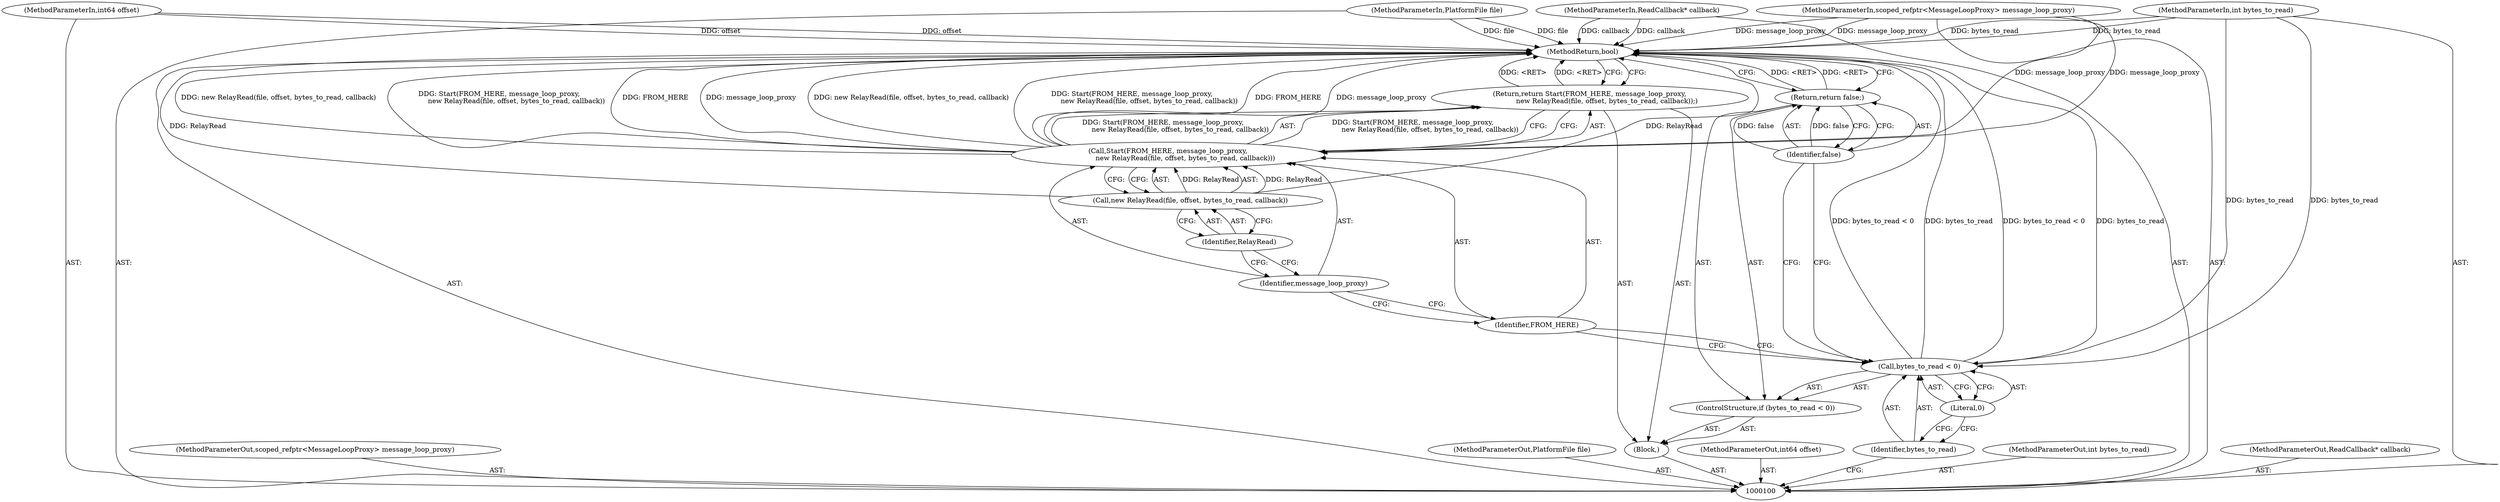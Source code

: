 digraph "1_Chrome_4c19b042ea31bd393d2265656f94339d1c3d82ff" {
"1000119" [label="(MethodReturn,bool)"];
"1000117" [label="(Call,new RelayRead(file, offset, bytes_to_read, callback))"];
"1000118" [label="(Identifier,RelayRead)"];
"1000101" [label="(MethodParameterIn,scoped_refptr<MessageLoopProxy> message_loop_proxy)"];
"1000144" [label="(MethodParameterOut,scoped_refptr<MessageLoopProxy> message_loop_proxy)"];
"1000102" [label="(MethodParameterIn,PlatformFile file)"];
"1000145" [label="(MethodParameterOut,PlatformFile file)"];
"1000103" [label="(MethodParameterIn,int64 offset)"];
"1000146" [label="(MethodParameterOut,int64 offset)"];
"1000104" [label="(MethodParameterIn,int bytes_to_read)"];
"1000147" [label="(MethodParameterOut,int bytes_to_read)"];
"1000106" [label="(Block,)"];
"1000105" [label="(MethodParameterIn,ReadCallback* callback)"];
"1000148" [label="(MethodParameterOut,ReadCallback* callback)"];
"1000107" [label="(ControlStructure,if (bytes_to_read < 0))"];
"1000110" [label="(Literal,0)"];
"1000108" [label="(Call,bytes_to_read < 0)"];
"1000109" [label="(Identifier,bytes_to_read)"];
"1000112" [label="(Identifier,false)"];
"1000111" [label="(Return,return false;)"];
"1000114" [label="(Call,Start(FROM_HERE, message_loop_proxy,\n                new RelayRead(file, offset, bytes_to_read, callback)))"];
"1000115" [label="(Identifier,FROM_HERE)"];
"1000116" [label="(Identifier,message_loop_proxy)"];
"1000113" [label="(Return,return Start(FROM_HERE, message_loop_proxy,\n                new RelayRead(file, offset, bytes_to_read, callback));)"];
"1000119" -> "1000100"  [label="AST: "];
"1000119" -> "1000111"  [label="CFG: "];
"1000119" -> "1000113"  [label="CFG: "];
"1000111" -> "1000119"  [label="DDG: <RET>"];
"1000114" -> "1000119"  [label="DDG: new RelayRead(file, offset, bytes_to_read, callback)"];
"1000114" -> "1000119"  [label="DDG: Start(FROM_HERE, message_loop_proxy,\n                new RelayRead(file, offset, bytes_to_read, callback))"];
"1000114" -> "1000119"  [label="DDG: FROM_HERE"];
"1000114" -> "1000119"  [label="DDG: message_loop_proxy"];
"1000108" -> "1000119"  [label="DDG: bytes_to_read < 0"];
"1000108" -> "1000119"  [label="DDG: bytes_to_read"];
"1000104" -> "1000119"  [label="DDG: bytes_to_read"];
"1000105" -> "1000119"  [label="DDG: callback"];
"1000103" -> "1000119"  [label="DDG: offset"];
"1000117" -> "1000119"  [label="DDG: RelayRead"];
"1000102" -> "1000119"  [label="DDG: file"];
"1000101" -> "1000119"  [label="DDG: message_loop_proxy"];
"1000113" -> "1000119"  [label="DDG: <RET>"];
"1000117" -> "1000114"  [label="AST: "];
"1000117" -> "1000118"  [label="CFG: "];
"1000118" -> "1000117"  [label="AST: "];
"1000114" -> "1000117"  [label="CFG: "];
"1000117" -> "1000119"  [label="DDG: RelayRead"];
"1000117" -> "1000114"  [label="DDG: RelayRead"];
"1000118" -> "1000117"  [label="AST: "];
"1000118" -> "1000116"  [label="CFG: "];
"1000117" -> "1000118"  [label="CFG: "];
"1000101" -> "1000100"  [label="AST: "];
"1000101" -> "1000119"  [label="DDG: message_loop_proxy"];
"1000101" -> "1000114"  [label="DDG: message_loop_proxy"];
"1000144" -> "1000100"  [label="AST: "];
"1000102" -> "1000100"  [label="AST: "];
"1000102" -> "1000119"  [label="DDG: file"];
"1000145" -> "1000100"  [label="AST: "];
"1000103" -> "1000100"  [label="AST: "];
"1000103" -> "1000119"  [label="DDG: offset"];
"1000146" -> "1000100"  [label="AST: "];
"1000104" -> "1000100"  [label="AST: "];
"1000104" -> "1000119"  [label="DDG: bytes_to_read"];
"1000104" -> "1000108"  [label="DDG: bytes_to_read"];
"1000147" -> "1000100"  [label="AST: "];
"1000106" -> "1000100"  [label="AST: "];
"1000107" -> "1000106"  [label="AST: "];
"1000113" -> "1000106"  [label="AST: "];
"1000105" -> "1000100"  [label="AST: "];
"1000105" -> "1000119"  [label="DDG: callback"];
"1000148" -> "1000100"  [label="AST: "];
"1000107" -> "1000106"  [label="AST: "];
"1000108" -> "1000107"  [label="AST: "];
"1000111" -> "1000107"  [label="AST: "];
"1000110" -> "1000108"  [label="AST: "];
"1000110" -> "1000109"  [label="CFG: "];
"1000108" -> "1000110"  [label="CFG: "];
"1000108" -> "1000107"  [label="AST: "];
"1000108" -> "1000110"  [label="CFG: "];
"1000109" -> "1000108"  [label="AST: "];
"1000110" -> "1000108"  [label="AST: "];
"1000112" -> "1000108"  [label="CFG: "];
"1000115" -> "1000108"  [label="CFG: "];
"1000108" -> "1000119"  [label="DDG: bytes_to_read < 0"];
"1000108" -> "1000119"  [label="DDG: bytes_to_read"];
"1000104" -> "1000108"  [label="DDG: bytes_to_read"];
"1000109" -> "1000108"  [label="AST: "];
"1000109" -> "1000100"  [label="CFG: "];
"1000110" -> "1000109"  [label="CFG: "];
"1000112" -> "1000111"  [label="AST: "];
"1000112" -> "1000108"  [label="CFG: "];
"1000111" -> "1000112"  [label="CFG: "];
"1000112" -> "1000111"  [label="DDG: false"];
"1000111" -> "1000107"  [label="AST: "];
"1000111" -> "1000112"  [label="CFG: "];
"1000112" -> "1000111"  [label="AST: "];
"1000119" -> "1000111"  [label="CFG: "];
"1000111" -> "1000119"  [label="DDG: <RET>"];
"1000112" -> "1000111"  [label="DDG: false"];
"1000114" -> "1000113"  [label="AST: "];
"1000114" -> "1000117"  [label="CFG: "];
"1000115" -> "1000114"  [label="AST: "];
"1000116" -> "1000114"  [label="AST: "];
"1000117" -> "1000114"  [label="AST: "];
"1000113" -> "1000114"  [label="CFG: "];
"1000114" -> "1000119"  [label="DDG: new RelayRead(file, offset, bytes_to_read, callback)"];
"1000114" -> "1000119"  [label="DDG: Start(FROM_HERE, message_loop_proxy,\n                new RelayRead(file, offset, bytes_to_read, callback))"];
"1000114" -> "1000119"  [label="DDG: FROM_HERE"];
"1000114" -> "1000119"  [label="DDG: message_loop_proxy"];
"1000114" -> "1000113"  [label="DDG: Start(FROM_HERE, message_loop_proxy,\n                new RelayRead(file, offset, bytes_to_read, callback))"];
"1000101" -> "1000114"  [label="DDG: message_loop_proxy"];
"1000117" -> "1000114"  [label="DDG: RelayRead"];
"1000115" -> "1000114"  [label="AST: "];
"1000115" -> "1000108"  [label="CFG: "];
"1000116" -> "1000115"  [label="CFG: "];
"1000116" -> "1000114"  [label="AST: "];
"1000116" -> "1000115"  [label="CFG: "];
"1000118" -> "1000116"  [label="CFG: "];
"1000113" -> "1000106"  [label="AST: "];
"1000113" -> "1000114"  [label="CFG: "];
"1000114" -> "1000113"  [label="AST: "];
"1000119" -> "1000113"  [label="CFG: "];
"1000113" -> "1000119"  [label="DDG: <RET>"];
"1000114" -> "1000113"  [label="DDG: Start(FROM_HERE, message_loop_proxy,\n                new RelayRead(file, offset, bytes_to_read, callback))"];
}
